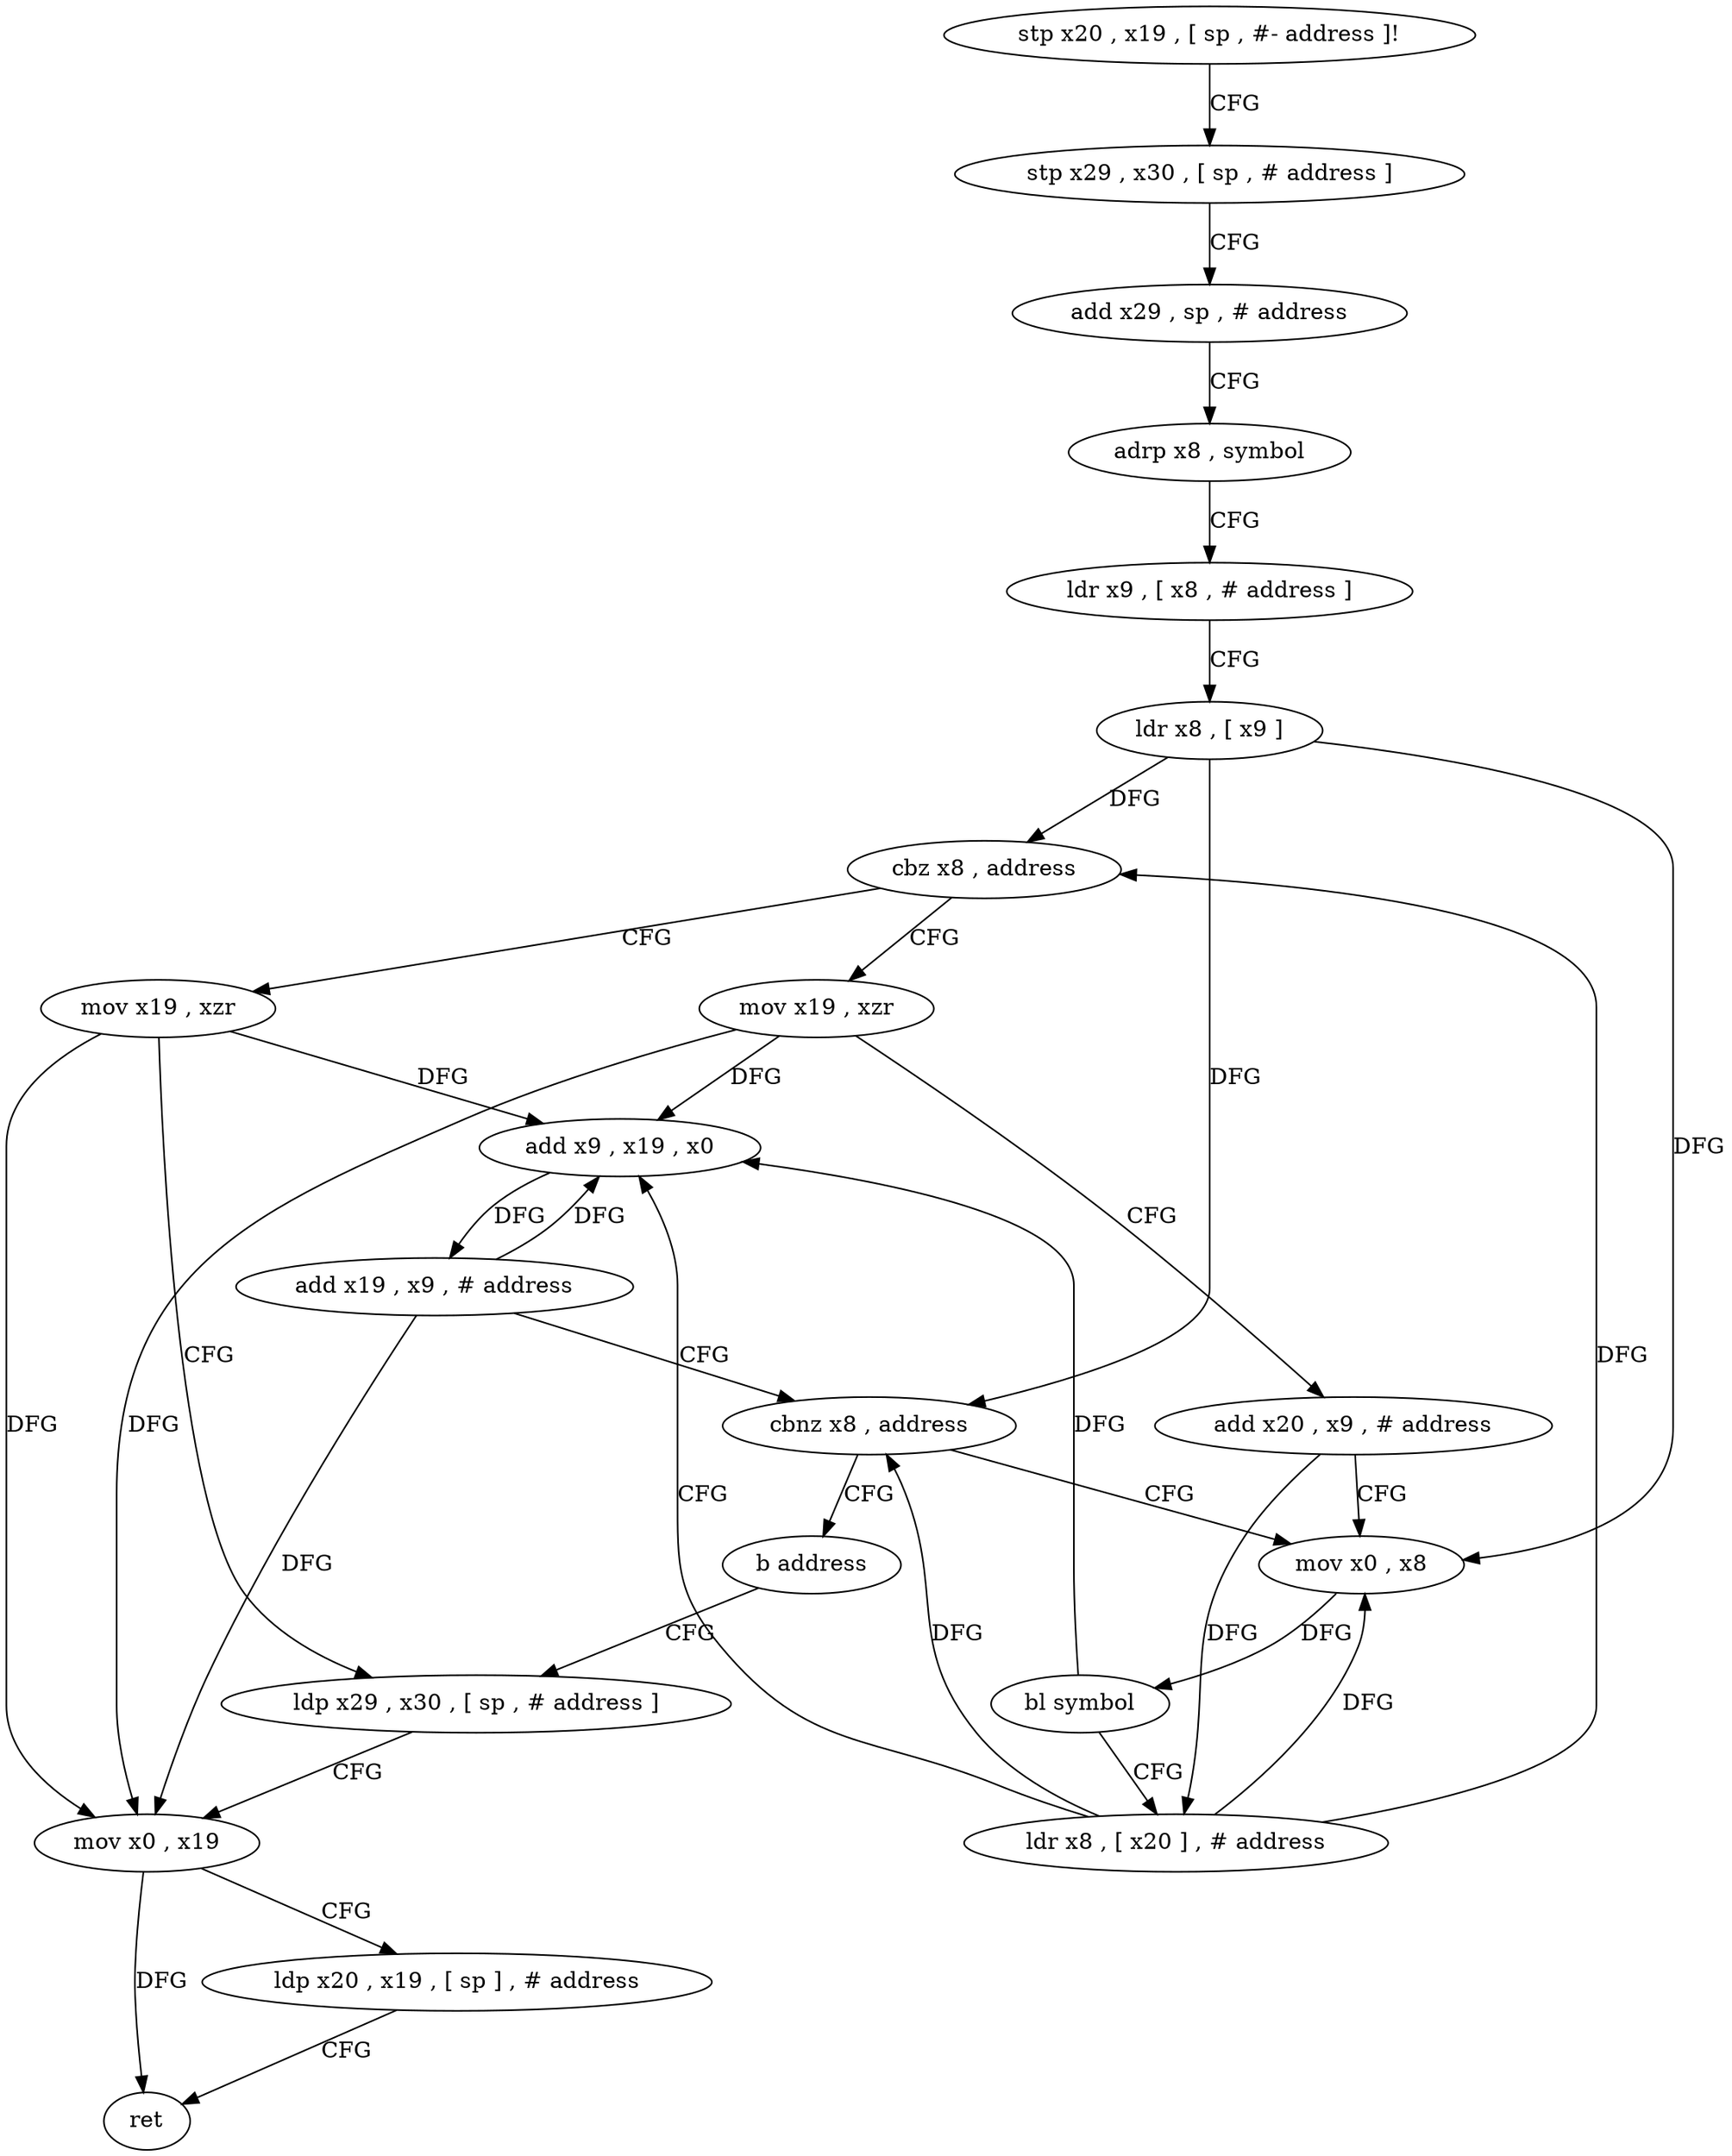 digraph "func" {
"4258300" [label = "stp x20 , x19 , [ sp , #- address ]!" ]
"4258304" [label = "stp x29 , x30 , [ sp , # address ]" ]
"4258308" [label = "add x29 , sp , # address" ]
"4258312" [label = "adrp x8 , symbol" ]
"4258316" [label = "ldr x9 , [ x8 , # address ]" ]
"4258320" [label = "ldr x8 , [ x9 ]" ]
"4258324" [label = "cbz x8 , address" ]
"4258364" [label = "mov x19 , xzr" ]
"4258328" [label = "mov x19 , xzr" ]
"4258368" [label = "ldp x29 , x30 , [ sp , # address ]" ]
"4258332" [label = "add x20 , x9 , # address" ]
"4258336" [label = "mov x0 , x8" ]
"4258340" [label = "bl symbol" ]
"4258344" [label = "ldr x8 , [ x20 ] , # address" ]
"4258348" [label = "add x9 , x19 , x0" ]
"4258352" [label = "add x19 , x9 , # address" ]
"4258356" [label = "cbnz x8 , address" ]
"4258360" [label = "b address" ]
"4258372" [label = "mov x0 , x19" ]
"4258376" [label = "ldp x20 , x19 , [ sp ] , # address" ]
"4258380" [label = "ret" ]
"4258300" -> "4258304" [ label = "CFG" ]
"4258304" -> "4258308" [ label = "CFG" ]
"4258308" -> "4258312" [ label = "CFG" ]
"4258312" -> "4258316" [ label = "CFG" ]
"4258316" -> "4258320" [ label = "CFG" ]
"4258320" -> "4258324" [ label = "DFG" ]
"4258320" -> "4258336" [ label = "DFG" ]
"4258320" -> "4258356" [ label = "DFG" ]
"4258324" -> "4258364" [ label = "CFG" ]
"4258324" -> "4258328" [ label = "CFG" ]
"4258364" -> "4258368" [ label = "CFG" ]
"4258364" -> "4258372" [ label = "DFG" ]
"4258364" -> "4258348" [ label = "DFG" ]
"4258328" -> "4258332" [ label = "CFG" ]
"4258328" -> "4258372" [ label = "DFG" ]
"4258328" -> "4258348" [ label = "DFG" ]
"4258368" -> "4258372" [ label = "CFG" ]
"4258332" -> "4258336" [ label = "CFG" ]
"4258332" -> "4258344" [ label = "DFG" ]
"4258336" -> "4258340" [ label = "DFG" ]
"4258340" -> "4258344" [ label = "CFG" ]
"4258340" -> "4258348" [ label = "DFG" ]
"4258344" -> "4258348" [ label = "CFG" ]
"4258344" -> "4258324" [ label = "DFG" ]
"4258344" -> "4258336" [ label = "DFG" ]
"4258344" -> "4258356" [ label = "DFG" ]
"4258348" -> "4258352" [ label = "DFG" ]
"4258352" -> "4258356" [ label = "CFG" ]
"4258352" -> "4258372" [ label = "DFG" ]
"4258352" -> "4258348" [ label = "DFG" ]
"4258356" -> "4258336" [ label = "CFG" ]
"4258356" -> "4258360" [ label = "CFG" ]
"4258360" -> "4258368" [ label = "CFG" ]
"4258372" -> "4258376" [ label = "CFG" ]
"4258372" -> "4258380" [ label = "DFG" ]
"4258376" -> "4258380" [ label = "CFG" ]
}
